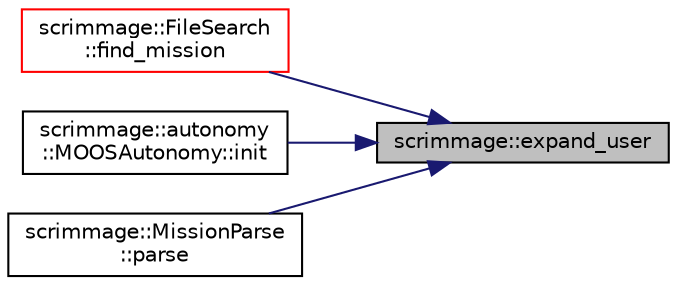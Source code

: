 digraph "scrimmage::expand_user"
{
 // LATEX_PDF_SIZE
  edge [fontname="Helvetica",fontsize="10",labelfontname="Helvetica",labelfontsize="10"];
  node [fontname="Helvetica",fontsize="10",shape=record];
  rankdir="RL";
  Node1 [label="scrimmage::expand_user",height=0.2,width=0.4,color="black", fillcolor="grey75", style="filled", fontcolor="black",tooltip=" "];
  Node1 -> Node2 [dir="back",color="midnightblue",fontsize="10",style="solid",fontname="Helvetica"];
  Node2 [label="scrimmage::FileSearch\l::find_mission",height=0.2,width=0.4,color="red", fillcolor="white", style="filled",URL="$classscrimmage_1_1FileSearch.html#a2f43920f05f0c385988681750cd81508",tooltip="finds a mission file"];
  Node1 -> Node4 [dir="back",color="midnightblue",fontsize="10",style="solid",fontname="Helvetica"];
  Node4 [label="scrimmage::autonomy\l::MOOSAutonomy::init",height=0.2,width=0.4,color="black", fillcolor="white", style="filled",URL="$classscrimmage_1_1autonomy_1_1MOOSAutonomy.html#abec3700027ec41e271e1210839649fc1",tooltip=" "];
  Node1 -> Node5 [dir="back",color="midnightblue",fontsize="10",style="solid",fontname="Helvetica"];
  Node5 [label="scrimmage::MissionParse\l::parse",height=0.2,width=0.4,color="black", fillcolor="white", style="filled",URL="$classscrimmage_1_1MissionParse.html#ad4ba86faae352735bf806e9c7b1641d0",tooltip=" "];
}
